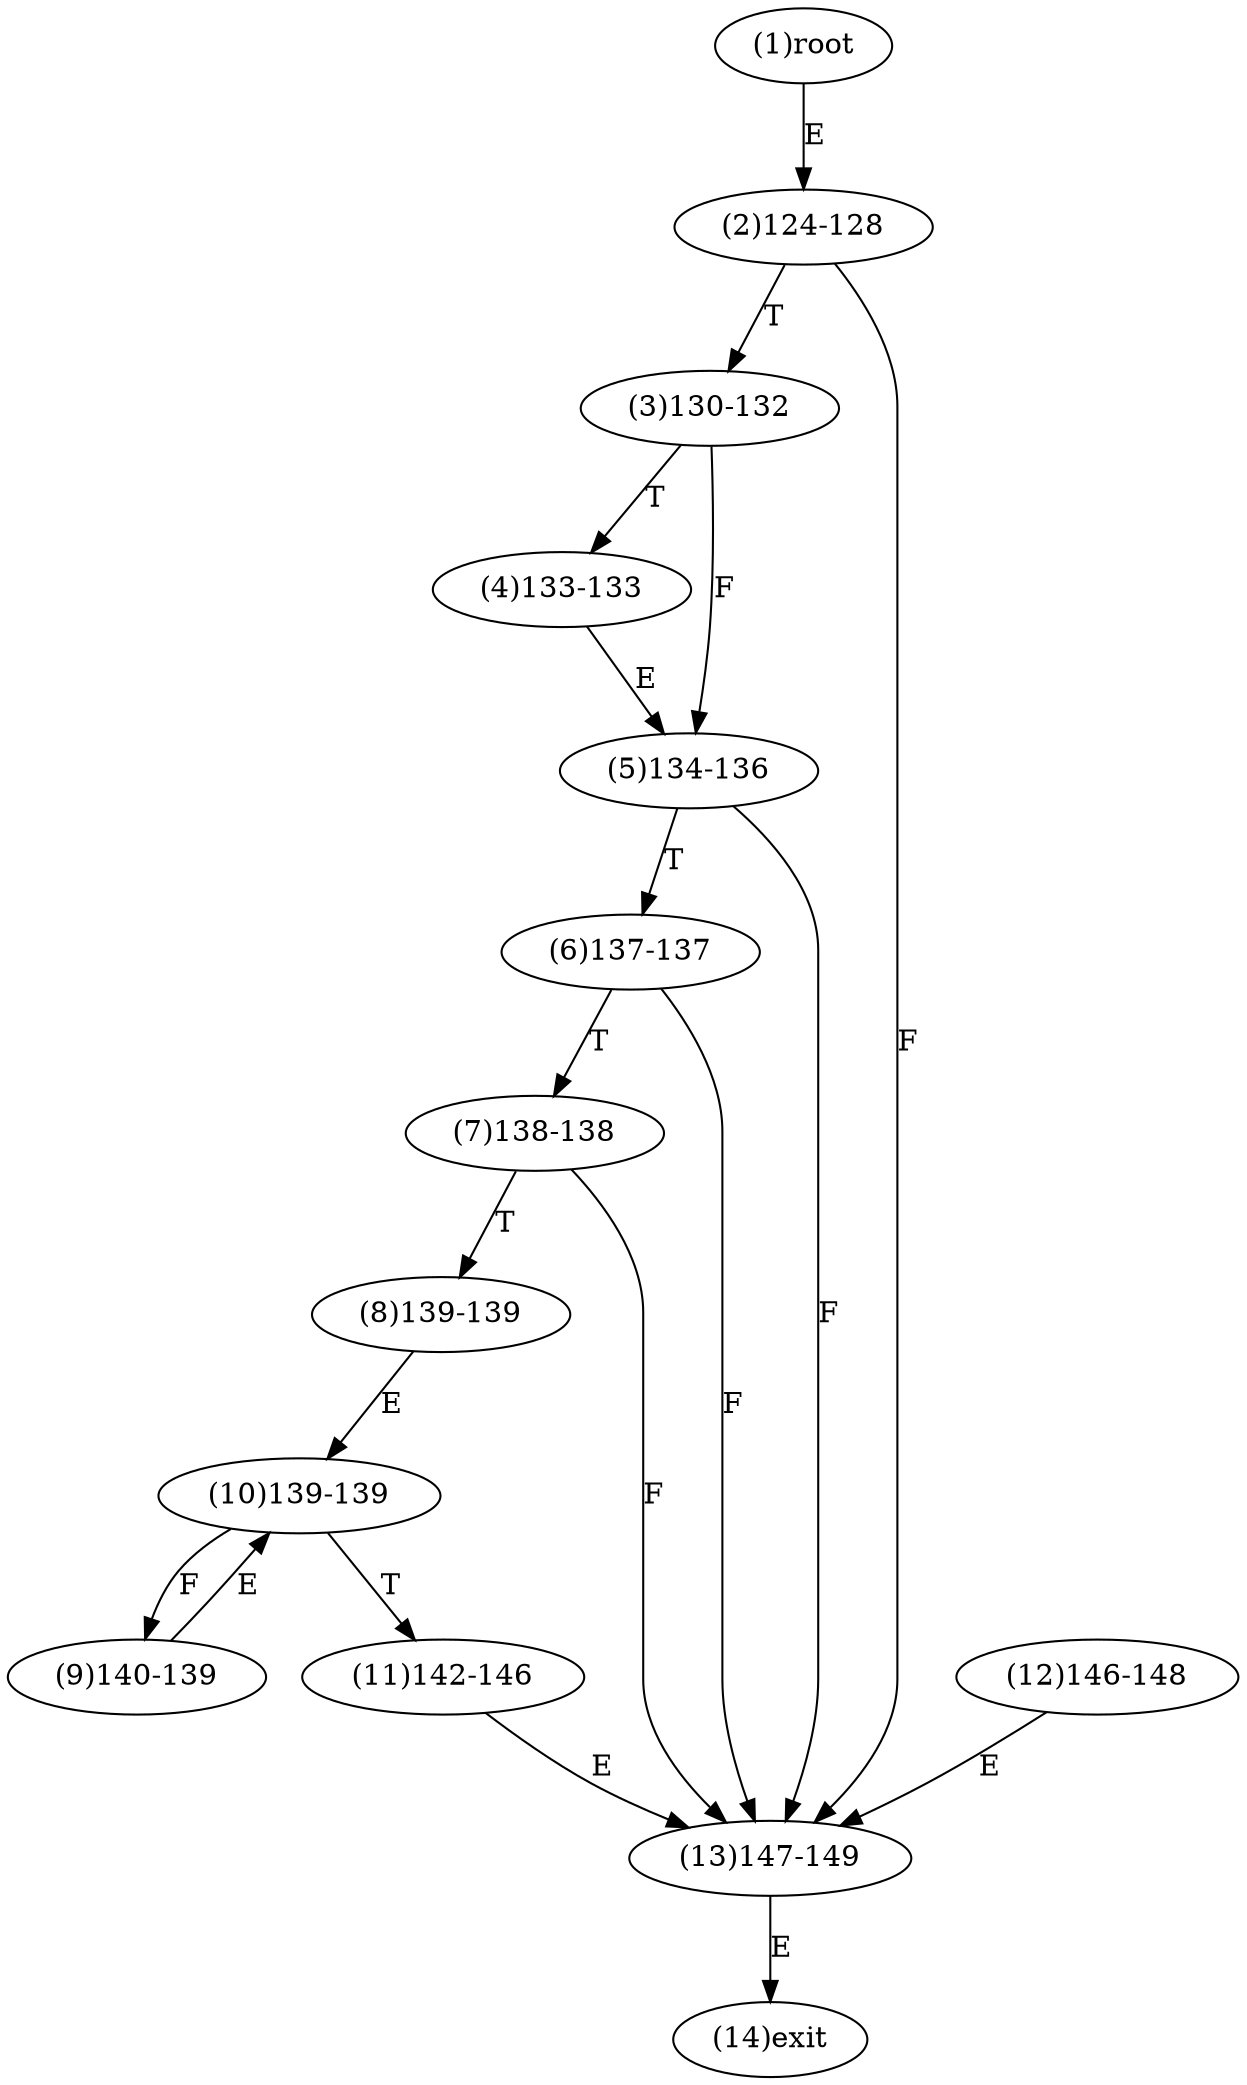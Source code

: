 digraph "" { 
1[ label="(1)root"];
2[ label="(2)124-128"];
3[ label="(3)130-132"];
4[ label="(4)133-133"];
5[ label="(5)134-136"];
6[ label="(6)137-137"];
7[ label="(7)138-138"];
8[ label="(8)139-139"];
9[ label="(9)140-139"];
10[ label="(10)139-139"];
11[ label="(11)142-146"];
12[ label="(12)146-148"];
13[ label="(13)147-149"];
14[ label="(14)exit"];
1->2[ label="E"];
2->13[ label="F"];
2->3[ label="T"];
3->5[ label="F"];
3->4[ label="T"];
4->5[ label="E"];
5->13[ label="F"];
5->6[ label="T"];
6->13[ label="F"];
6->7[ label="T"];
7->13[ label="F"];
7->8[ label="T"];
8->10[ label="E"];
9->10[ label="E"];
10->9[ label="F"];
10->11[ label="T"];
11->13[ label="E"];
12->13[ label="E"];
13->14[ label="E"];
}